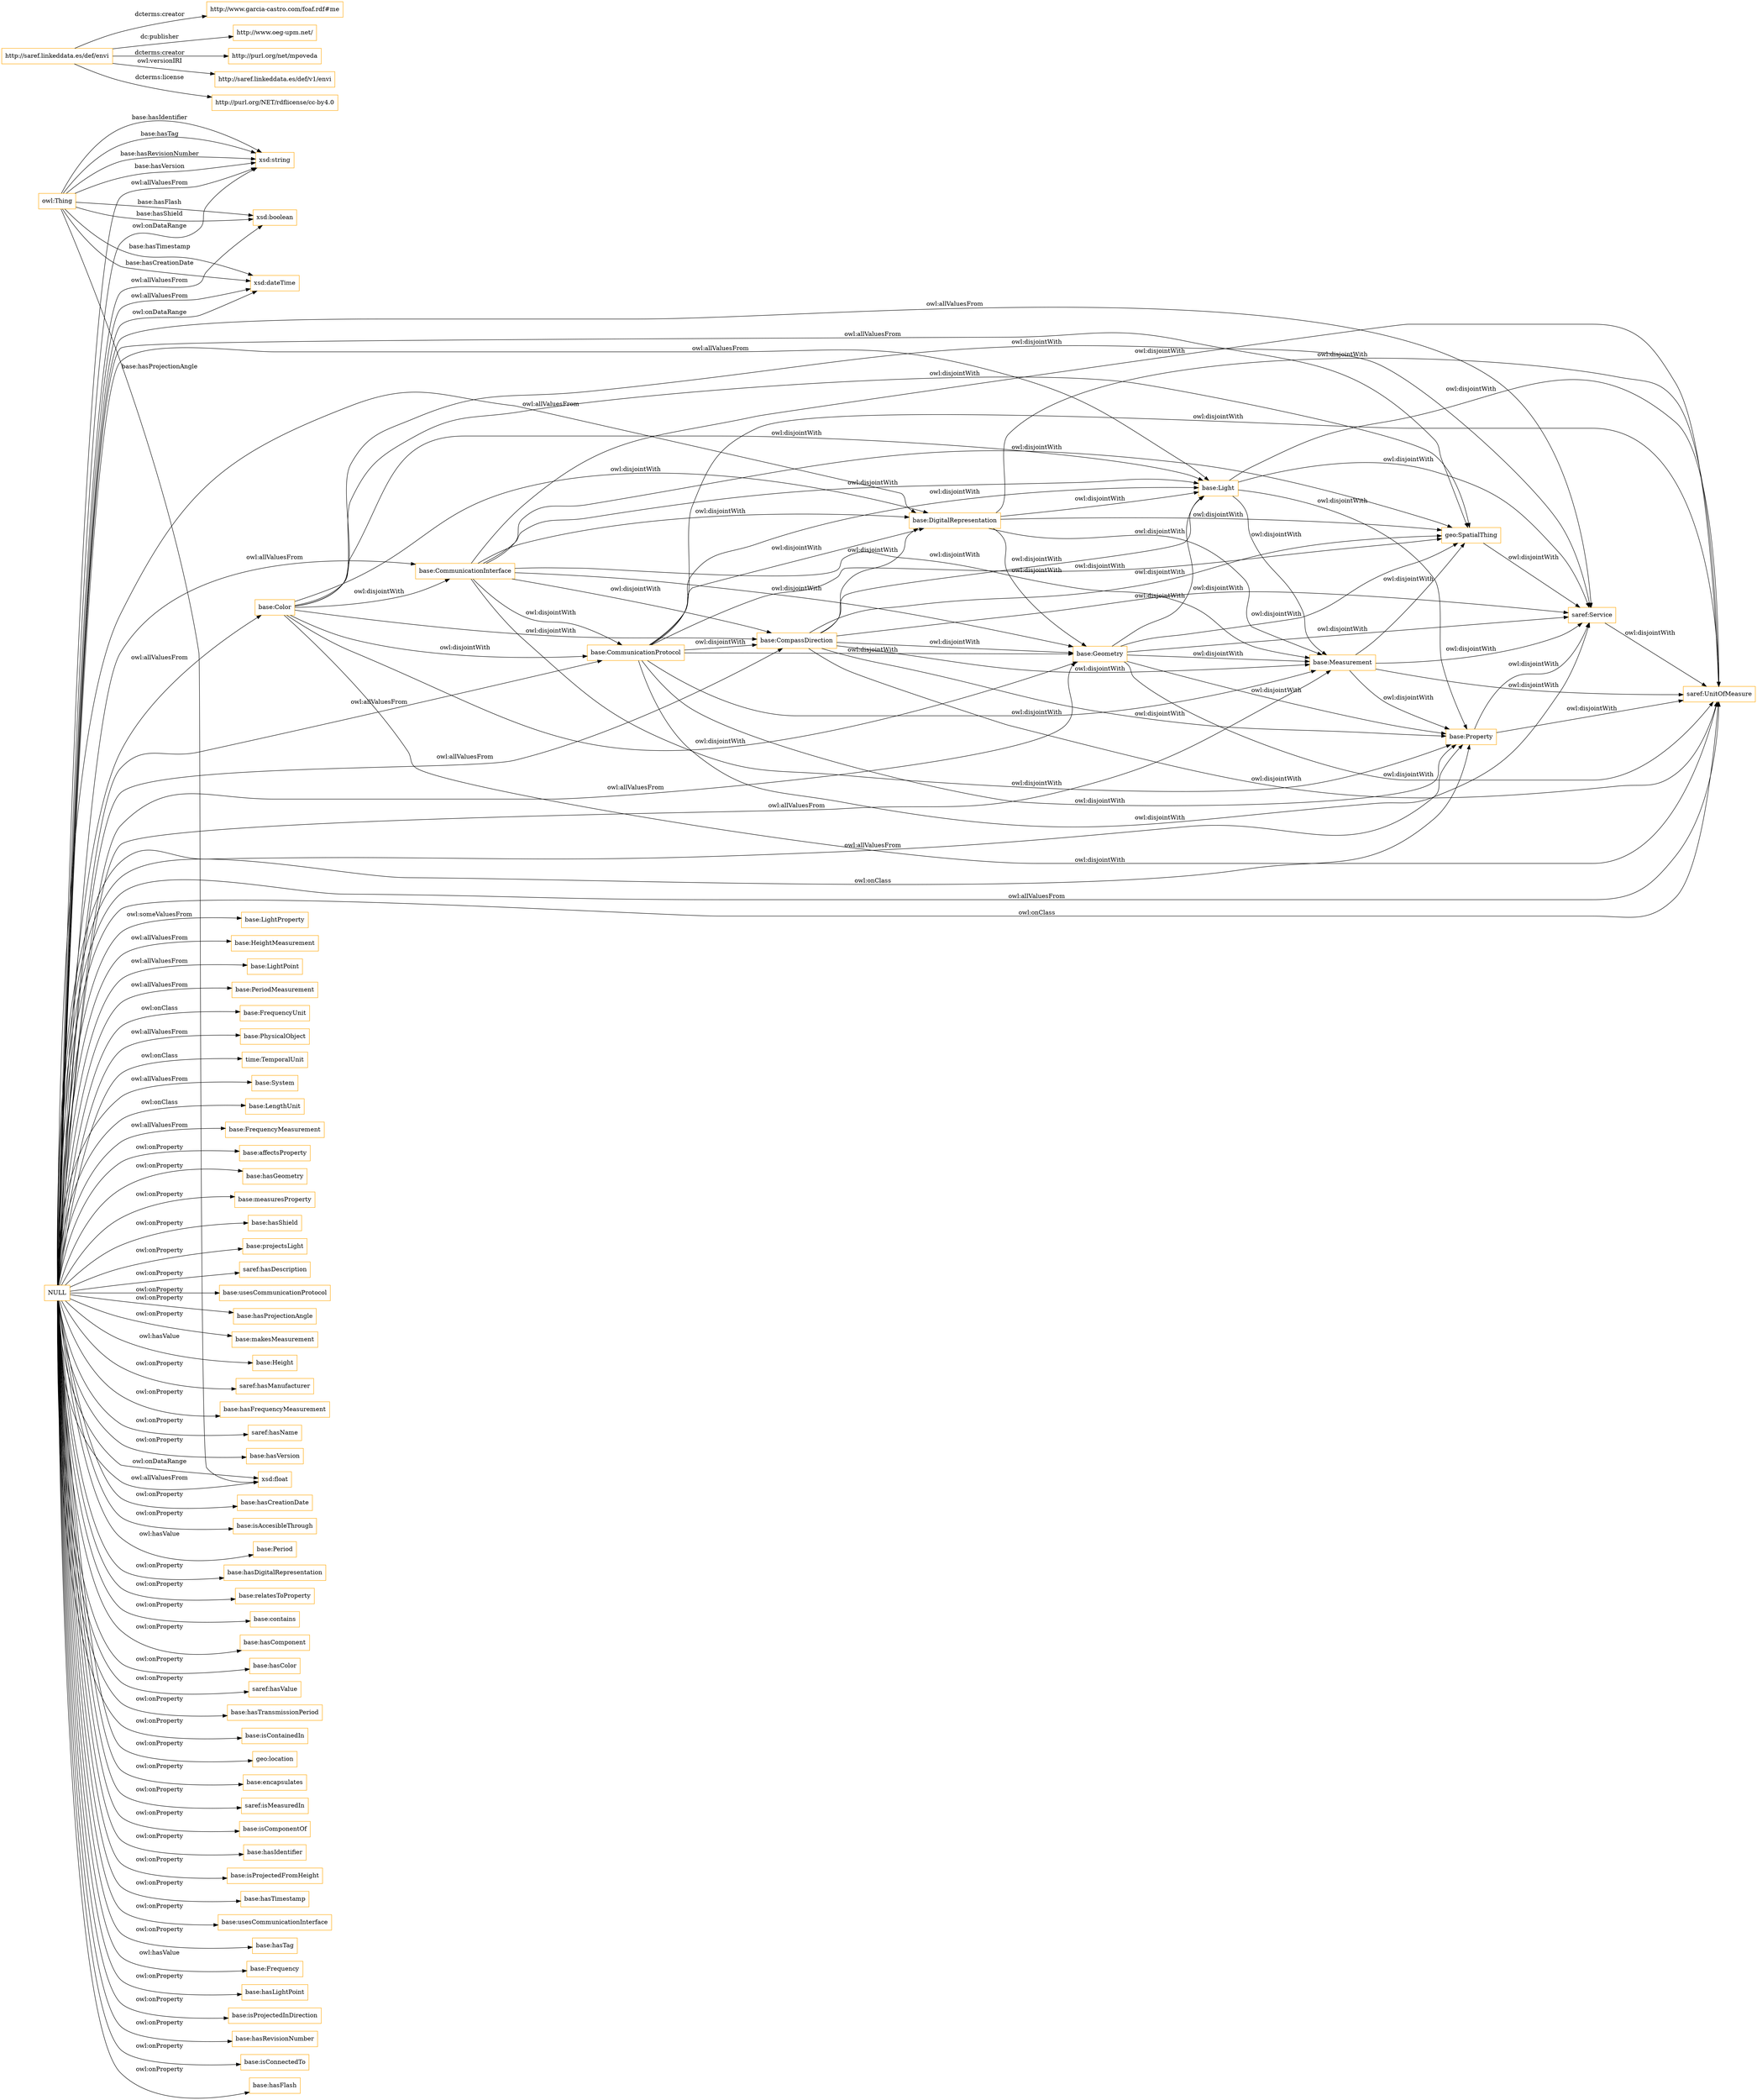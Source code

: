 digraph ar2dtool_diagram { 
rankdir=LR;
size="1501"
node [shape = rectangle, color="orange"]; "base:Property" "base:Measurement" "base:DigitalRepresentation" "base:LightProperty" "base:CommunicationProtocol" "base:Geometry" "base:HeightMeasurement" "base:LightPoint" "base:PeriodMeasurement" "base:CompassDirection" "base:FrequencyUnit" "saref:Service" "base:PhysicalObject" "geo:SpatialThing" "base:CommunicationInterface" "saref:UnitOfMeasure" "base:Color" "time:TemporalUnit" "base:System" "base:LengthUnit" "base:Light" "base:FrequencyMeasurement" ; /*classes style*/
	"NULL" -> "base:affectsProperty" [ label = "owl:onProperty" ];
	"NULL" -> "base:Color" [ label = "owl:allValuesFrom" ];
	"NULL" -> "base:hasGeometry" [ label = "owl:onProperty" ];
	"NULL" -> "base:measuresProperty" [ label = "owl:onProperty" ];
	"NULL" -> "base:hasShield" [ label = "owl:onProperty" ];
	"NULL" -> "base:projectsLight" [ label = "owl:onProperty" ];
	"NULL" -> "base:System" [ label = "owl:allValuesFrom" ];
	"NULL" -> "base:CommunicationInterface" [ label = "owl:allValuesFrom" ];
	"NULL" -> "base:Property" [ label = "owl:onClass" ];
	"NULL" -> "base:HeightMeasurement" [ label = "owl:allValuesFrom" ];
	"NULL" -> "saref:hasDescription" [ label = "owl:onProperty" ];
	"NULL" -> "base:usesCommunicationProtocol" [ label = "owl:onProperty" ];
	"NULL" -> "xsd:boolean" [ label = "owl:allValuesFrom" ];
	"NULL" -> "saref:UnitOfMeasure" [ label = "owl:allValuesFrom" ];
	"NULL" -> "base:Period" [ label = "owl:hasValue" ];
	"NULL" -> "base:hasDigitalRepresentation" [ label = "owl:onProperty" ];
	"NULL" -> "xsd:string" [ label = "owl:allValuesFrom" ];
	"NULL" -> "xsd:float" [ label = "owl:onDataRange" ];
	"NULL" -> "base:relatesToProperty" [ label = "owl:onProperty" ];
	"NULL" -> "base:contains" [ label = "owl:onProperty" ];
	"NULL" -> "base:hasComponent" [ label = "owl:onProperty" ];
	"NULL" -> "base:hasColor" [ label = "owl:onProperty" ];
	"NULL" -> "saref:hasValue" [ label = "owl:onProperty" ];
	"NULL" -> "xsd:dateTime" [ label = "owl:onDataRange" ];
	"NULL" -> "base:hasTransmissionPeriod" [ label = "owl:onProperty" ];
	"NULL" -> "base:isContainedIn" [ label = "owl:onProperty" ];
	"NULL" -> "base:FrequencyUnit" [ label = "owl:onClass" ];
	"NULL" -> "geo:location" [ label = "owl:onProperty" ];
	"NULL" -> "base:Measurement" [ label = "owl:allValuesFrom" ];
	"NULL" -> "base:encapsulates" [ label = "owl:onProperty" ];
	"NULL" -> "base:Geometry" [ label = "owl:allValuesFrom" ];
	"NULL" -> "saref:isMeasuredIn" [ label = "owl:onProperty" ];
	"NULL" -> "base:LightProperty" [ label = "owl:someValuesFrom" ];
	"NULL" -> "base:isComponentOf" [ label = "owl:onProperty" ];
	"NULL" -> "base:hasIdentifier" [ label = "owl:onProperty" ];
	"NULL" -> "base:LightPoint" [ label = "owl:allValuesFrom" ];
	"NULL" -> "base:isProjectedFromHeight" [ label = "owl:onProperty" ];
	"NULL" -> "saref:Service" [ label = "owl:allValuesFrom" ];
	"NULL" -> "time:TemporalUnit" [ label = "owl:onClass" ];
	"NULL" -> "base:FrequencyMeasurement" [ label = "owl:allValuesFrom" ];
	"NULL" -> "base:Light" [ label = "owl:allValuesFrom" ];
	"NULL" -> "base:hasTimestamp" [ label = "owl:onProperty" ];
	"NULL" -> "geo:SpatialThing" [ label = "owl:allValuesFrom" ];
	"NULL" -> "base:CompassDirection" [ label = "owl:allValuesFrom" ];
	"NULL" -> "base:usesCommunicationInterface" [ label = "owl:onProperty" ];
	"NULL" -> "base:hasTag" [ label = "owl:onProperty" ];
	"NULL" -> "base:LengthUnit" [ label = "owl:onClass" ];
	"NULL" -> "saref:UnitOfMeasure" [ label = "owl:onClass" ];
	"NULL" -> "base:Frequency" [ label = "owl:hasValue" ];
	"NULL" -> "base:hasLightPoint" [ label = "owl:onProperty" ];
	"NULL" -> "base:isProjectedInDirection" [ label = "owl:onProperty" ];
	"NULL" -> "base:hasRevisionNumber" [ label = "owl:onProperty" ];
	"NULL" -> "base:isConnectedTo" [ label = "owl:onProperty" ];
	"NULL" -> "base:hasFlash" [ label = "owl:onProperty" ];
	"NULL" -> "base:hasProjectionAngle" [ label = "owl:onProperty" ];
	"NULL" -> "base:makesMeasurement" [ label = "owl:onProperty" ];
	"NULL" -> "xsd:dateTime" [ label = "owl:allValuesFrom" ];
	"NULL" -> "base:PeriodMeasurement" [ label = "owl:allValuesFrom" ];
	"NULL" -> "base:Height" [ label = "owl:hasValue" ];
	"NULL" -> "xsd:string" [ label = "owl:onDataRange" ];
	"NULL" -> "xsd:float" [ label = "owl:allValuesFrom" ];
	"NULL" -> "saref:hasManufacturer" [ label = "owl:onProperty" ];
	"NULL" -> "base:CommunicationProtocol" [ label = "owl:allValuesFrom" ];
	"NULL" -> "base:hasFrequencyMeasurement" [ label = "owl:onProperty" ];
	"NULL" -> "base:DigitalRepresentation" [ label = "owl:allValuesFrom" ];
	"NULL" -> "saref:hasName" [ label = "owl:onProperty" ];
	"NULL" -> "base:hasVersion" [ label = "owl:onProperty" ];
	"NULL" -> "base:Property" [ label = "owl:allValuesFrom" ];
	"NULL" -> "base:PhysicalObject" [ label = "owl:allValuesFrom" ];
	"NULL" -> "base:hasCreationDate" [ label = "owl:onProperty" ];
	"NULL" -> "base:isAccesibleThrough" [ label = "owl:onProperty" ];
	"http://saref.linkeddata.es/def/envi" -> "http://www.garcia-castro.com/foaf.rdf#me" [ label = "dcterms:creator" ];
	"http://saref.linkeddata.es/def/envi" -> "http://www.oeg-upm.net/" [ label = "dc:publisher" ];
	"http://saref.linkeddata.es/def/envi" -> "http://purl.org/net/mpoveda" [ label = "dcterms:creator" ];
	"http://saref.linkeddata.es/def/envi" -> "http://saref.linkeddata.es/def/v1/envi" [ label = "owl:versionIRI" ];
	"http://saref.linkeddata.es/def/envi" -> "http://purl.org/NET/rdflicense/cc-by4.0" [ label = "dcterms:license" ];
	"base:Light" -> "base:Measurement" [ label = "owl:disjointWith" ];
	"base:Light" -> "saref:Service" [ label = "owl:disjointWith" ];
	"base:Light" -> "base:Property" [ label = "owl:disjointWith" ];
	"base:Light" -> "saref:UnitOfMeasure" [ label = "owl:disjointWith" ];
	"base:Color" -> "base:CommunicationInterface" [ label = "owl:disjointWith" ];
	"base:Color" -> "base:Geometry" [ label = "owl:disjointWith" ];
	"base:Color" -> "geo:SpatialThing" [ label = "owl:disjointWith" ];
	"base:Color" -> "base:CommunicationProtocol" [ label = "owl:disjointWith" ];
	"base:Color" -> "base:Light" [ label = "owl:disjointWith" ];
	"base:Color" -> "saref:UnitOfMeasure" [ label = "owl:disjointWith" ];
	"base:Color" -> "base:DigitalRepresentation" [ label = "owl:disjointWith" ];
	"base:Color" -> "base:CompassDirection" [ label = "owl:disjointWith" ];
	"base:Color" -> "saref:Service" [ label = "owl:disjointWith" ];
	"geo:SpatialThing" -> "saref:Service" [ label = "owl:disjointWith" ];
	"base:DigitalRepresentation" -> "geo:SpatialThing" [ label = "owl:disjointWith" ];
	"base:DigitalRepresentation" -> "base:Geometry" [ label = "owl:disjointWith" ];
	"base:DigitalRepresentation" -> "base:Measurement" [ label = "owl:disjointWith" ];
	"base:DigitalRepresentation" -> "base:Light" [ label = "owl:disjointWith" ];
	"base:DigitalRepresentation" -> "saref:UnitOfMeasure" [ label = "owl:disjointWith" ];
	"base:Measurement" -> "saref:UnitOfMeasure" [ label = "owl:disjointWith" ];
	"base:Measurement" -> "geo:SpatialThing" [ label = "owl:disjointWith" ];
	"base:Measurement" -> "base:Property" [ label = "owl:disjointWith" ];
	"base:Measurement" -> "saref:Service" [ label = "owl:disjointWith" ];
	"base:Property" -> "saref:UnitOfMeasure" [ label = "owl:disjointWith" ];
	"base:Property" -> "saref:Service" [ label = "owl:disjointWith" ];
	"saref:Service" -> "saref:UnitOfMeasure" [ label = "owl:disjointWith" ];
	"base:CommunicationInterface" -> "saref:UnitOfMeasure" [ label = "owl:disjointWith" ];
	"base:CommunicationInterface" -> "base:CommunicationProtocol" [ label = "owl:disjointWith" ];
	"base:CommunicationInterface" -> "base:CompassDirection" [ label = "owl:disjointWith" ];
	"base:CommunicationInterface" -> "base:Measurement" [ label = "owl:disjointWith" ];
	"base:CommunicationInterface" -> "base:DigitalRepresentation" [ label = "owl:disjointWith" ];
	"base:CommunicationInterface" -> "base:Geometry" [ label = "owl:disjointWith" ];
	"base:CommunicationInterface" -> "base:Light" [ label = "owl:disjointWith" ];
	"base:CommunicationInterface" -> "base:Property" [ label = "owl:disjointWith" ];
	"base:CommunicationInterface" -> "geo:SpatialThing" [ label = "owl:disjointWith" ];
	"base:CommunicationProtocol" -> "saref:Service" [ label = "owl:disjointWith" ];
	"base:CommunicationProtocol" -> "base:CompassDirection" [ label = "owl:disjointWith" ];
	"base:CommunicationProtocol" -> "saref:UnitOfMeasure" [ label = "owl:disjointWith" ];
	"base:CommunicationProtocol" -> "base:Measurement" [ label = "owl:disjointWith" ];
	"base:CommunicationProtocol" -> "base:Geometry" [ label = "owl:disjointWith" ];
	"base:CommunicationProtocol" -> "geo:SpatialThing" [ label = "owl:disjointWith" ];
	"base:CommunicationProtocol" -> "base:Property" [ label = "owl:disjointWith" ];
	"base:CommunicationProtocol" -> "base:Light" [ label = "owl:disjointWith" ];
	"base:CommunicationProtocol" -> "base:DigitalRepresentation" [ label = "owl:disjointWith" ];
	"base:Geometry" -> "saref:UnitOfMeasure" [ label = "owl:disjointWith" ];
	"base:Geometry" -> "saref:Service" [ label = "owl:disjointWith" ];
	"base:Geometry" -> "geo:SpatialThing" [ label = "owl:disjointWith" ];
	"base:Geometry" -> "base:Property" [ label = "owl:disjointWith" ];
	"base:Geometry" -> "base:Measurement" [ label = "owl:disjointWith" ];
	"base:Geometry" -> "base:Light" [ label = "owl:disjointWith" ];
	"base:CompassDirection" -> "base:DigitalRepresentation" [ label = "owl:disjointWith" ];
	"base:CompassDirection" -> "saref:UnitOfMeasure" [ label = "owl:disjointWith" ];
	"base:CompassDirection" -> "saref:Service" [ label = "owl:disjointWith" ];
	"base:CompassDirection" -> "geo:SpatialThing" [ label = "owl:disjointWith" ];
	"base:CompassDirection" -> "base:Light" [ label = "owl:disjointWith" ];
	"base:CompassDirection" -> "base:Measurement" [ label = "owl:disjointWith" ];
	"base:CompassDirection" -> "base:Property" [ label = "owl:disjointWith" ];
	"base:CompassDirection" -> "base:Geometry" [ label = "owl:disjointWith" ];
	"owl:Thing" -> "xsd:string" [ label = "base:hasIdentifier" ];
	"owl:Thing" -> "xsd:boolean" [ label = "base:hasShield" ];
	"owl:Thing" -> "xsd:float" [ label = "base:hasProjectionAngle" ];
	"owl:Thing" -> "xsd:boolean" [ label = "base:hasFlash" ];
	"owl:Thing" -> "xsd:string" [ label = "base:hasTag" ];
	"owl:Thing" -> "xsd:dateTime" [ label = "base:hasCreationDate" ];
	"owl:Thing" -> "xsd:string" [ label = "base:hasRevisionNumber" ];
	"owl:Thing" -> "xsd:string" [ label = "base:hasVersion" ];
	"owl:Thing" -> "xsd:dateTime" [ label = "base:hasTimestamp" ];

}

